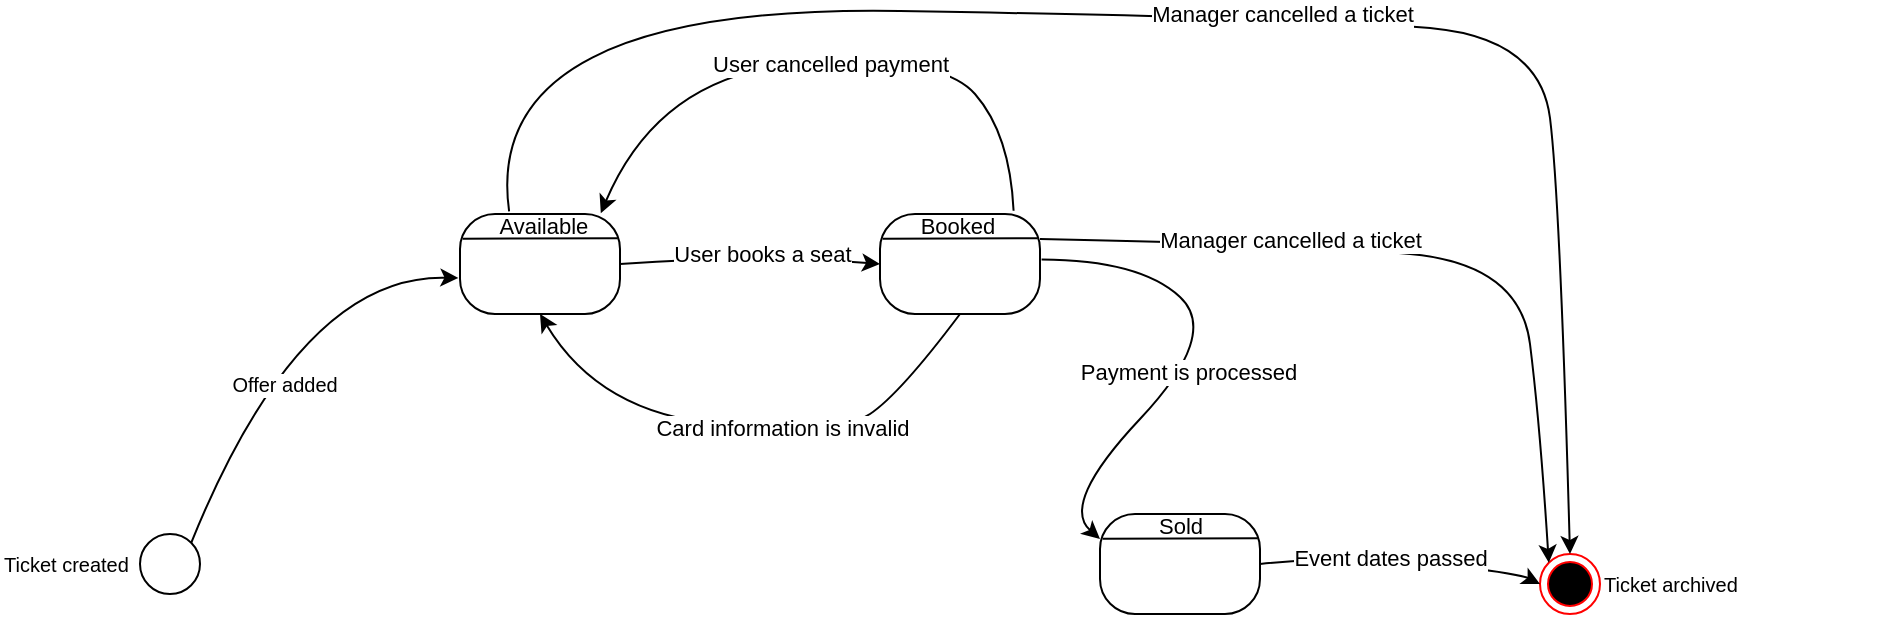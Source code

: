 <mxfile version="24.7.14">
  <diagram name="Page-1" id="58cdce13-f638-feb5-8d6f-7d28b1aa9fa0">
    <mxGraphModel dx="1029" dy="562" grid="1" gridSize="10" guides="1" tooltips="1" connect="1" arrows="1" fold="1" page="1" pageScale="1" pageWidth="1100" pageHeight="850" background="none" math="0" shadow="0">
      <root>
        <mxCell id="0" />
        <mxCell id="1" parent="0" />
        <mxCell id="z0ilvGROeTh5ZAuoQpTQ-50" value="" style="group" parent="1" vertex="1" connectable="0">
          <mxGeometry x="150" y="275" width="830" height="300" as="geometry" />
        </mxCell>
        <mxCell id="z0ilvGROeTh5ZAuoQpTQ-8" value="" style="group" parent="z0ilvGROeTh5ZAuoQpTQ-50" vertex="1" connectable="0">
          <mxGeometry x="650" y="270" width="120" height="30" as="geometry" />
        </mxCell>
        <mxCell id="z0ilvGROeTh5ZAuoQpTQ-3" value="" style="ellipse;html=1;shape=endState;fillColor=#000000;strokeColor=#ff0000;" parent="z0ilvGROeTh5ZAuoQpTQ-8" vertex="1">
          <mxGeometry width="30" height="30" as="geometry" />
        </mxCell>
        <mxCell id="z0ilvGROeTh5ZAuoQpTQ-4" value="Ticket archived" style="text;html=1;align=left;verticalAlign=middle;resizable=0;points=[];autosize=1;strokeColor=none;fillColor=none;fontSize=10;" parent="z0ilvGROeTh5ZAuoQpTQ-8" vertex="1">
          <mxGeometry x="30" width="90" height="30" as="geometry" />
        </mxCell>
        <mxCell id="z0ilvGROeTh5ZAuoQpTQ-12" value="" style="group;fontSize=10;" parent="z0ilvGROeTh5ZAuoQpTQ-50" vertex="1" connectable="0">
          <mxGeometry x="110" y="100" width="80" height="50" as="geometry" />
        </mxCell>
        <mxCell id="z0ilvGROeTh5ZAuoQpTQ-7" value="&lt;font style=&quot;font-size: 11px;&quot;&gt;&amp;nbsp; &amp;nbsp; &amp;nbsp; Available&lt;/font&gt;&lt;div style=&quot;font-size: 11px;&quot;&gt;&lt;font style=&quot;font-size: 11px;&quot;&gt;&lt;br&gt;&lt;/font&gt;&lt;/div&gt;&lt;div style=&quot;font-size: 11px;&quot;&gt;&lt;font style=&quot;font-size: 11px;&quot;&gt;&lt;br&gt;&lt;/font&gt;&lt;/div&gt;&lt;div style=&quot;font-size: 11px;&quot;&gt;&lt;font style=&quot;font-size: 11px;&quot;&gt;&lt;br&gt;&lt;/font&gt;&lt;/div&gt;" style="rounded=1;whiteSpace=wrap;html=1;align=left;arcSize=35;" parent="z0ilvGROeTh5ZAuoQpTQ-12" vertex="1">
          <mxGeometry width="80" height="50" as="geometry" />
        </mxCell>
        <mxCell id="z0ilvGROeTh5ZAuoQpTQ-10" value="" style="endArrow=none;html=1;rounded=0;exitX=0.017;exitY=0.248;exitDx=0;exitDy=0;entryX=0.986;entryY=0.242;entryDx=0;entryDy=0;entryPerimeter=0;exitPerimeter=0;" parent="z0ilvGROeTh5ZAuoQpTQ-12" source="z0ilvGROeTh5ZAuoQpTQ-7" target="z0ilvGROeTh5ZAuoQpTQ-7" edge="1">
          <mxGeometry width="50" height="50" relative="1" as="geometry">
            <mxPoint x="232" y="57.143" as="sourcePoint" />
            <mxPoint x="272" y="21.429" as="targetPoint" />
          </mxGeometry>
        </mxCell>
        <mxCell id="z0ilvGROeTh5ZAuoQpTQ-24" value="" style="group;fontSize=10;" parent="z0ilvGROeTh5ZAuoQpTQ-50" vertex="1" connectable="0">
          <mxGeometry x="320" y="100" width="80" height="50" as="geometry" />
        </mxCell>
        <mxCell id="z0ilvGROeTh5ZAuoQpTQ-25" value="&lt;font style=&quot;font-size: 11px;&quot;&gt;&amp;nbsp; &amp;nbsp; &amp;nbsp; Booked&lt;/font&gt;&lt;div style=&quot;font-size: 11px;&quot;&gt;&lt;br&gt;&lt;/div&gt;&lt;div style=&quot;font-size: 11px;&quot;&gt;&lt;font style=&quot;font-size: 11px;&quot;&gt;&lt;br&gt;&lt;/font&gt;&lt;/div&gt;&lt;div style=&quot;font-size: 11px;&quot;&gt;&lt;font style=&quot;font-size: 11px;&quot;&gt;&lt;br&gt;&lt;/font&gt;&lt;/div&gt;" style="rounded=1;whiteSpace=wrap;html=1;align=left;arcSize=35;" parent="z0ilvGROeTh5ZAuoQpTQ-24" vertex="1">
          <mxGeometry width="80" height="50" as="geometry" />
        </mxCell>
        <mxCell id="z0ilvGROeTh5ZAuoQpTQ-26" value="" style="endArrow=none;html=1;rounded=0;exitX=0.017;exitY=0.248;exitDx=0;exitDy=0;entryX=0.986;entryY=0.242;entryDx=0;entryDy=0;entryPerimeter=0;exitPerimeter=0;" parent="z0ilvGROeTh5ZAuoQpTQ-24" source="z0ilvGROeTh5ZAuoQpTQ-25" target="z0ilvGROeTh5ZAuoQpTQ-25" edge="1">
          <mxGeometry width="50" height="50" relative="1" as="geometry">
            <mxPoint x="232" y="57.143" as="sourcePoint" />
            <mxPoint x="272" y="21.429" as="targetPoint" />
          </mxGeometry>
        </mxCell>
        <mxCell id="z0ilvGROeTh5ZAuoQpTQ-27" value="" style="curved=1;endArrow=classic;html=1;rounded=0;exitX=1;exitY=0.5;exitDx=0;exitDy=0;entryX=0;entryY=0.5;entryDx=0;entryDy=0;" parent="z0ilvGROeTh5ZAuoQpTQ-50" source="z0ilvGROeTh5ZAuoQpTQ-7" target="z0ilvGROeTh5ZAuoQpTQ-25" edge="1">
          <mxGeometry width="50" height="50" relative="1" as="geometry">
            <mxPoint x="260" y="170" as="sourcePoint" />
            <mxPoint x="310" y="120" as="targetPoint" />
            <Array as="points">
              <mxPoint x="260" y="120" />
            </Array>
          </mxGeometry>
        </mxCell>
        <mxCell id="z0ilvGROeTh5ZAuoQpTQ-28" value="User books a seat" style="edgeLabel;html=1;align=center;verticalAlign=middle;resizable=0;points=[];" parent="z0ilvGROeTh5ZAuoQpTQ-27" vertex="1" connectable="0">
          <mxGeometry x="-0.287" y="-1" relative="1" as="geometry">
            <mxPoint x="24" y="-3" as="offset" />
          </mxGeometry>
        </mxCell>
        <mxCell id="z0ilvGROeTh5ZAuoQpTQ-29" value="" style="group;fontSize=10;" parent="z0ilvGROeTh5ZAuoQpTQ-50" vertex="1" connectable="0">
          <mxGeometry x="430" y="250" width="80" height="50" as="geometry" />
        </mxCell>
        <mxCell id="z0ilvGROeTh5ZAuoQpTQ-30" value="&lt;font style=&quot;font-size: 11px;&quot;&gt;&amp;nbsp; &amp;nbsp; &amp;nbsp; &amp;nbsp; &amp;nbsp;Sold&lt;/font&gt;&lt;div style=&quot;font-size: 11px;&quot;&gt;&lt;font style=&quot;font-size: 11px;&quot;&gt;&lt;br&gt;&lt;/font&gt;&lt;/div&gt;&lt;div style=&quot;font-size: 11px;&quot;&gt;&lt;font style=&quot;font-size: 11px;&quot;&gt;&lt;br&gt;&lt;/font&gt;&lt;/div&gt;&lt;div style=&quot;font-size: 11px;&quot;&gt;&lt;font style=&quot;font-size: 11px;&quot;&gt;&lt;br&gt;&lt;/font&gt;&lt;/div&gt;" style="rounded=1;whiteSpace=wrap;html=1;align=left;arcSize=35;" parent="z0ilvGROeTh5ZAuoQpTQ-29" vertex="1">
          <mxGeometry width="80" height="50" as="geometry" />
        </mxCell>
        <mxCell id="z0ilvGROeTh5ZAuoQpTQ-31" value="" style="endArrow=none;html=1;rounded=0;exitX=0.017;exitY=0.248;exitDx=0;exitDy=0;entryX=0.986;entryY=0.242;entryDx=0;entryDy=0;entryPerimeter=0;exitPerimeter=0;" parent="z0ilvGROeTh5ZAuoQpTQ-29" source="z0ilvGROeTh5ZAuoQpTQ-30" target="z0ilvGROeTh5ZAuoQpTQ-30" edge="1">
          <mxGeometry width="50" height="50" relative="1" as="geometry">
            <mxPoint x="232" y="57.143" as="sourcePoint" />
            <mxPoint x="272" y="21.429" as="targetPoint" />
          </mxGeometry>
        </mxCell>
        <mxCell id="z0ilvGROeTh5ZAuoQpTQ-32" value="" style="curved=1;endArrow=classic;html=1;rounded=0;entryX=0;entryY=0.25;entryDx=0;entryDy=0;exitX=1.01;exitY=0.456;exitDx=0;exitDy=0;exitPerimeter=0;" parent="z0ilvGROeTh5ZAuoQpTQ-50" source="z0ilvGROeTh5ZAuoQpTQ-25" target="z0ilvGROeTh5ZAuoQpTQ-30" edge="1">
          <mxGeometry width="50" height="50" relative="1" as="geometry">
            <mxPoint x="340" y="190" as="sourcePoint" />
            <mxPoint x="390" y="140" as="targetPoint" />
            <Array as="points">
              <mxPoint x="450" y="123" />
              <mxPoint x="490" y="160" />
              <mxPoint x="410" y="245" />
            </Array>
          </mxGeometry>
        </mxCell>
        <mxCell id="z0ilvGROeTh5ZAuoQpTQ-34" value="Payment is processed" style="edgeLabel;html=1;align=center;verticalAlign=middle;resizable=0;points=[];" parent="z0ilvGROeTh5ZAuoQpTQ-32" vertex="1" connectable="0">
          <mxGeometry x="0.046" y="1" relative="1" as="geometry">
            <mxPoint as="offset" />
          </mxGeometry>
        </mxCell>
        <mxCell id="z0ilvGROeTh5ZAuoQpTQ-37" value="" style="curved=1;endArrow=classic;html=1;rounded=0;entryX=0.88;entryY=-0.008;entryDx=0;entryDy=0;entryPerimeter=0;exitX=0.835;exitY=-0.032;exitDx=0;exitDy=0;exitPerimeter=0;" parent="z0ilvGROeTh5ZAuoQpTQ-50" source="z0ilvGROeTh5ZAuoQpTQ-25" target="z0ilvGROeTh5ZAuoQpTQ-7" edge="1">
          <mxGeometry width="50" height="50" relative="1" as="geometry">
            <mxPoint x="335" y="60" as="sourcePoint" />
            <mxPoint x="385" y="10" as="targetPoint" />
            <Array as="points">
              <mxPoint x="385" y="60" />
              <mxPoint x="350" y="20" />
              <mxPoint x="210" y="30" />
            </Array>
          </mxGeometry>
        </mxCell>
        <mxCell id="z0ilvGROeTh5ZAuoQpTQ-38" value="User cancelled payment" style="edgeLabel;html=1;align=center;verticalAlign=middle;resizable=0;points=[];" parent="z0ilvGROeTh5ZAuoQpTQ-37" vertex="1" connectable="0">
          <mxGeometry x="-0.042" y="1" relative="1" as="geometry">
            <mxPoint as="offset" />
          </mxGeometry>
        </mxCell>
        <mxCell id="z0ilvGROeTh5ZAuoQpTQ-39" value="" style="curved=1;endArrow=classic;html=1;rounded=0;exitX=1;exitY=0.5;exitDx=0;exitDy=0;entryX=0;entryY=0.5;entryDx=0;entryDy=0;" parent="z0ilvGROeTh5ZAuoQpTQ-50" source="z0ilvGROeTh5ZAuoQpTQ-30" target="z0ilvGROeTh5ZAuoQpTQ-3" edge="1">
          <mxGeometry width="50" height="50" relative="1" as="geometry">
            <mxPoint x="580" y="300" as="sourcePoint" />
            <mxPoint x="630" y="250" as="targetPoint" />
            <Array as="points">
              <mxPoint x="560" y="270" />
              <mxPoint x="640" y="280" />
            </Array>
          </mxGeometry>
        </mxCell>
        <mxCell id="z0ilvGROeTh5ZAuoQpTQ-40" value="Event dates passed" style="edgeLabel;html=1;align=center;verticalAlign=middle;resizable=0;points=[];" parent="z0ilvGROeTh5ZAuoQpTQ-39" vertex="1" connectable="0">
          <mxGeometry x="-0.076" relative="1" as="geometry">
            <mxPoint as="offset" />
          </mxGeometry>
        </mxCell>
        <mxCell id="z0ilvGROeTh5ZAuoQpTQ-41" value="" style="curved=1;endArrow=classic;html=1;rounded=0;entryX=0.5;entryY=1;entryDx=0;entryDy=0;exitX=0.5;exitY=1;exitDx=0;exitDy=0;" parent="z0ilvGROeTh5ZAuoQpTQ-50" source="z0ilvGROeTh5ZAuoQpTQ-25" target="z0ilvGROeTh5ZAuoQpTQ-7" edge="1">
          <mxGeometry width="50" height="50" relative="1" as="geometry">
            <mxPoint x="400" y="280" as="sourcePoint" />
            <mxPoint x="450" y="230" as="targetPoint" />
            <Array as="points">
              <mxPoint x="330" y="190" />
              <mxPoint x="300" y="210" />
              <mxPoint x="180" y="200" />
            </Array>
          </mxGeometry>
        </mxCell>
        <mxCell id="z0ilvGROeTh5ZAuoQpTQ-42" value="Card information is invalid" style="edgeLabel;html=1;align=center;verticalAlign=middle;resizable=0;points=[];" parent="z0ilvGROeTh5ZAuoQpTQ-41" vertex="1" connectable="0">
          <mxGeometry x="0.168" y="2" relative="1" as="geometry">
            <mxPoint x="39" as="offset" />
          </mxGeometry>
        </mxCell>
        <mxCell id="z0ilvGROeTh5ZAuoQpTQ-54" value="" style="curved=1;endArrow=classic;html=1;rounded=0;entryX=0;entryY=0;entryDx=0;entryDy=0;exitX=1;exitY=0.25;exitDx=0;exitDy=0;" parent="z0ilvGROeTh5ZAuoQpTQ-50" source="z0ilvGROeTh5ZAuoQpTQ-25" target="z0ilvGROeTh5ZAuoQpTQ-3" edge="1">
          <mxGeometry width="50" height="50" relative="1" as="geometry">
            <mxPoint x="425.61" y="98.11" as="sourcePoint" />
            <mxPoint x="680.003" y="260.003" as="targetPoint" />
            <Array as="points">
              <mxPoint x="530" y="115" />
              <mxPoint x="640" y="125" />
              <mxPoint x="650" y="205" />
            </Array>
          </mxGeometry>
        </mxCell>
        <mxCell id="z0ilvGROeTh5ZAuoQpTQ-55" value="Manager cancelled a ticket" style="edgeLabel;html=1;align=center;verticalAlign=middle;resizable=0;points=[];rotation=0;" parent="z0ilvGROeTh5ZAuoQpTQ-54" vertex="1" connectable="0">
          <mxGeometry x="-0.23" y="1" relative="1" as="geometry">
            <mxPoint x="-26" y="-3" as="offset" />
          </mxGeometry>
        </mxCell>
        <mxCell id="z0ilvGROeTh5ZAuoQpTQ-9" value="" style="group" parent="z0ilvGROeTh5ZAuoQpTQ-50" vertex="1" connectable="0">
          <mxGeometry x="-50" y="260" width="175" height="30" as="geometry" />
        </mxCell>
        <mxCell id="z0ilvGROeTh5ZAuoQpTQ-5" value="" style="ellipse;whiteSpace=wrap;html=1;aspect=fixed;" parent="z0ilvGROeTh5ZAuoQpTQ-9" vertex="1">
          <mxGeometry width="30" height="30" as="geometry" />
        </mxCell>
        <mxCell id="z0ilvGROeTh5ZAuoQpTQ-22" value="" style="curved=1;endArrow=classic;html=1;rounded=0;exitX=1;exitY=0;exitDx=0;exitDy=0;entryX=-0.01;entryY=0.64;entryDx=0;entryDy=0;entryPerimeter=0;" parent="z0ilvGROeTh5ZAuoQpTQ-50" source="z0ilvGROeTh5ZAuoQpTQ-5" target="z0ilvGROeTh5ZAuoQpTQ-7" edge="1">
          <mxGeometry width="50" height="50" relative="1" as="geometry">
            <mxPoint x="150" y="190" as="sourcePoint" />
            <mxPoint x="200" y="140" as="targetPoint" />
            <Array as="points">
              <mxPoint x="30" y="130" />
            </Array>
          </mxGeometry>
        </mxCell>
        <mxCell id="z0ilvGROeTh5ZAuoQpTQ-23" value="Offer added" style="edgeLabel;html=1;align=center;verticalAlign=middle;resizable=0;points=[];fontSize=10;" parent="z0ilvGROeTh5ZAuoQpTQ-22" vertex="1" connectable="0">
          <mxGeometry x="-0.269" y="11" relative="1" as="geometry">
            <mxPoint x="26" as="offset" />
          </mxGeometry>
        </mxCell>
        <mxCell id="fyaRDbr_jBlhtKZ2pvB4-6" value="" style="curved=1;endArrow=classic;html=1;rounded=0;entryX=0.5;entryY=0;entryDx=0;entryDy=0;exitX=0.307;exitY=-0.027;exitDx=0;exitDy=0;exitPerimeter=0;" edge="1" parent="z0ilvGROeTh5ZAuoQpTQ-50" source="z0ilvGROeTh5ZAuoQpTQ-7" target="z0ilvGROeTh5ZAuoQpTQ-3">
          <mxGeometry width="50" height="50" relative="1" as="geometry">
            <mxPoint x="140" as="sourcePoint" />
            <mxPoint x="664" y="161" as="targetPoint" />
            <Array as="points">
              <mxPoint x="120" y="-5" />
              <mxPoint x="540" y="2" />
              <mxPoint x="650" y="12" />
              <mxPoint x="660" y="92" />
            </Array>
          </mxGeometry>
        </mxCell>
        <mxCell id="fyaRDbr_jBlhtKZ2pvB4-7" value="Manager cancelled a ticket" style="edgeLabel;html=1;align=center;verticalAlign=middle;resizable=0;points=[];rotation=0;" vertex="1" connectable="0" parent="fyaRDbr_jBlhtKZ2pvB4-6">
          <mxGeometry x="-0.23" y="1" relative="1" as="geometry">
            <mxPoint x="161" y="2" as="offset" />
          </mxGeometry>
        </mxCell>
        <mxCell id="z0ilvGROeTh5ZAuoQpTQ-6" value="Ticket created" style="text;html=1;align=left;verticalAlign=middle;resizable=0;points=[];autosize=1;strokeColor=none;fillColor=none;fontSize=10;" parent="1" vertex="1">
          <mxGeometry x="30" y="535" width="90" height="30" as="geometry" />
        </mxCell>
      </root>
    </mxGraphModel>
  </diagram>
</mxfile>
